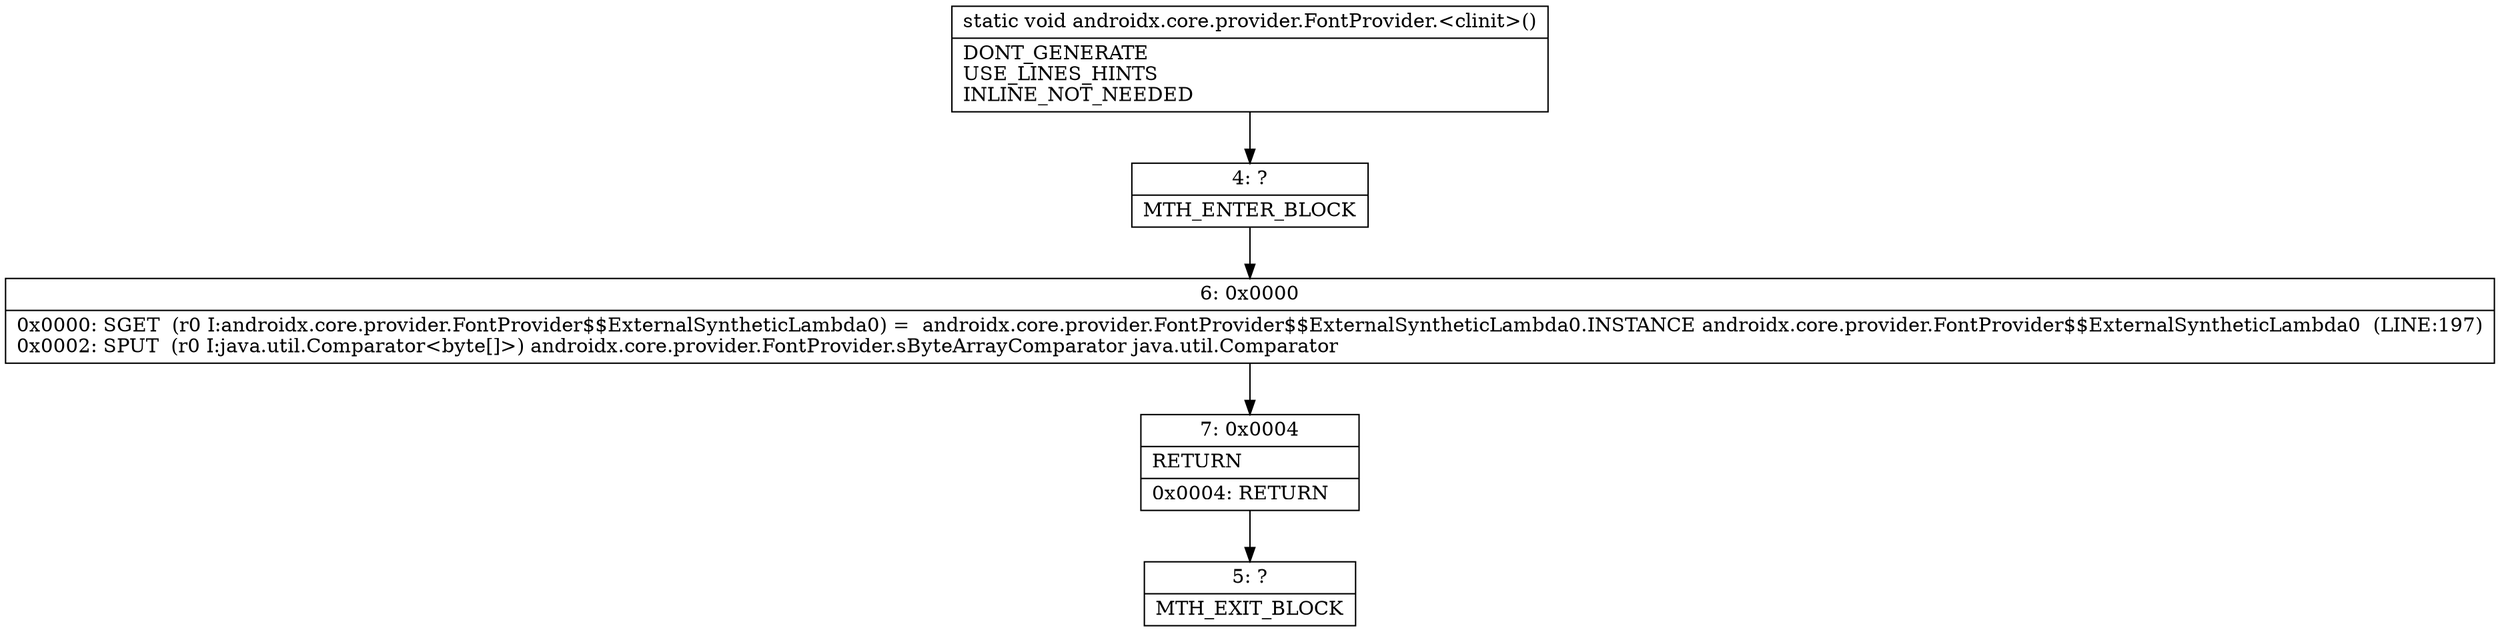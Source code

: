 digraph "CFG forandroidx.core.provider.FontProvider.\<clinit\>()V" {
Node_4 [shape=record,label="{4\:\ ?|MTH_ENTER_BLOCK\l}"];
Node_6 [shape=record,label="{6\:\ 0x0000|0x0000: SGET  (r0 I:androidx.core.provider.FontProvider$$ExternalSyntheticLambda0) =  androidx.core.provider.FontProvider$$ExternalSyntheticLambda0.INSTANCE androidx.core.provider.FontProvider$$ExternalSyntheticLambda0  (LINE:197)\l0x0002: SPUT  (r0 I:java.util.Comparator\<byte[]\>) androidx.core.provider.FontProvider.sByteArrayComparator java.util.Comparator \l}"];
Node_7 [shape=record,label="{7\:\ 0x0004|RETURN\l|0x0004: RETURN   \l}"];
Node_5 [shape=record,label="{5\:\ ?|MTH_EXIT_BLOCK\l}"];
MethodNode[shape=record,label="{static void androidx.core.provider.FontProvider.\<clinit\>()  | DONT_GENERATE\lUSE_LINES_HINTS\lINLINE_NOT_NEEDED\l}"];
MethodNode -> Node_4;Node_4 -> Node_6;
Node_6 -> Node_7;
Node_7 -> Node_5;
}

